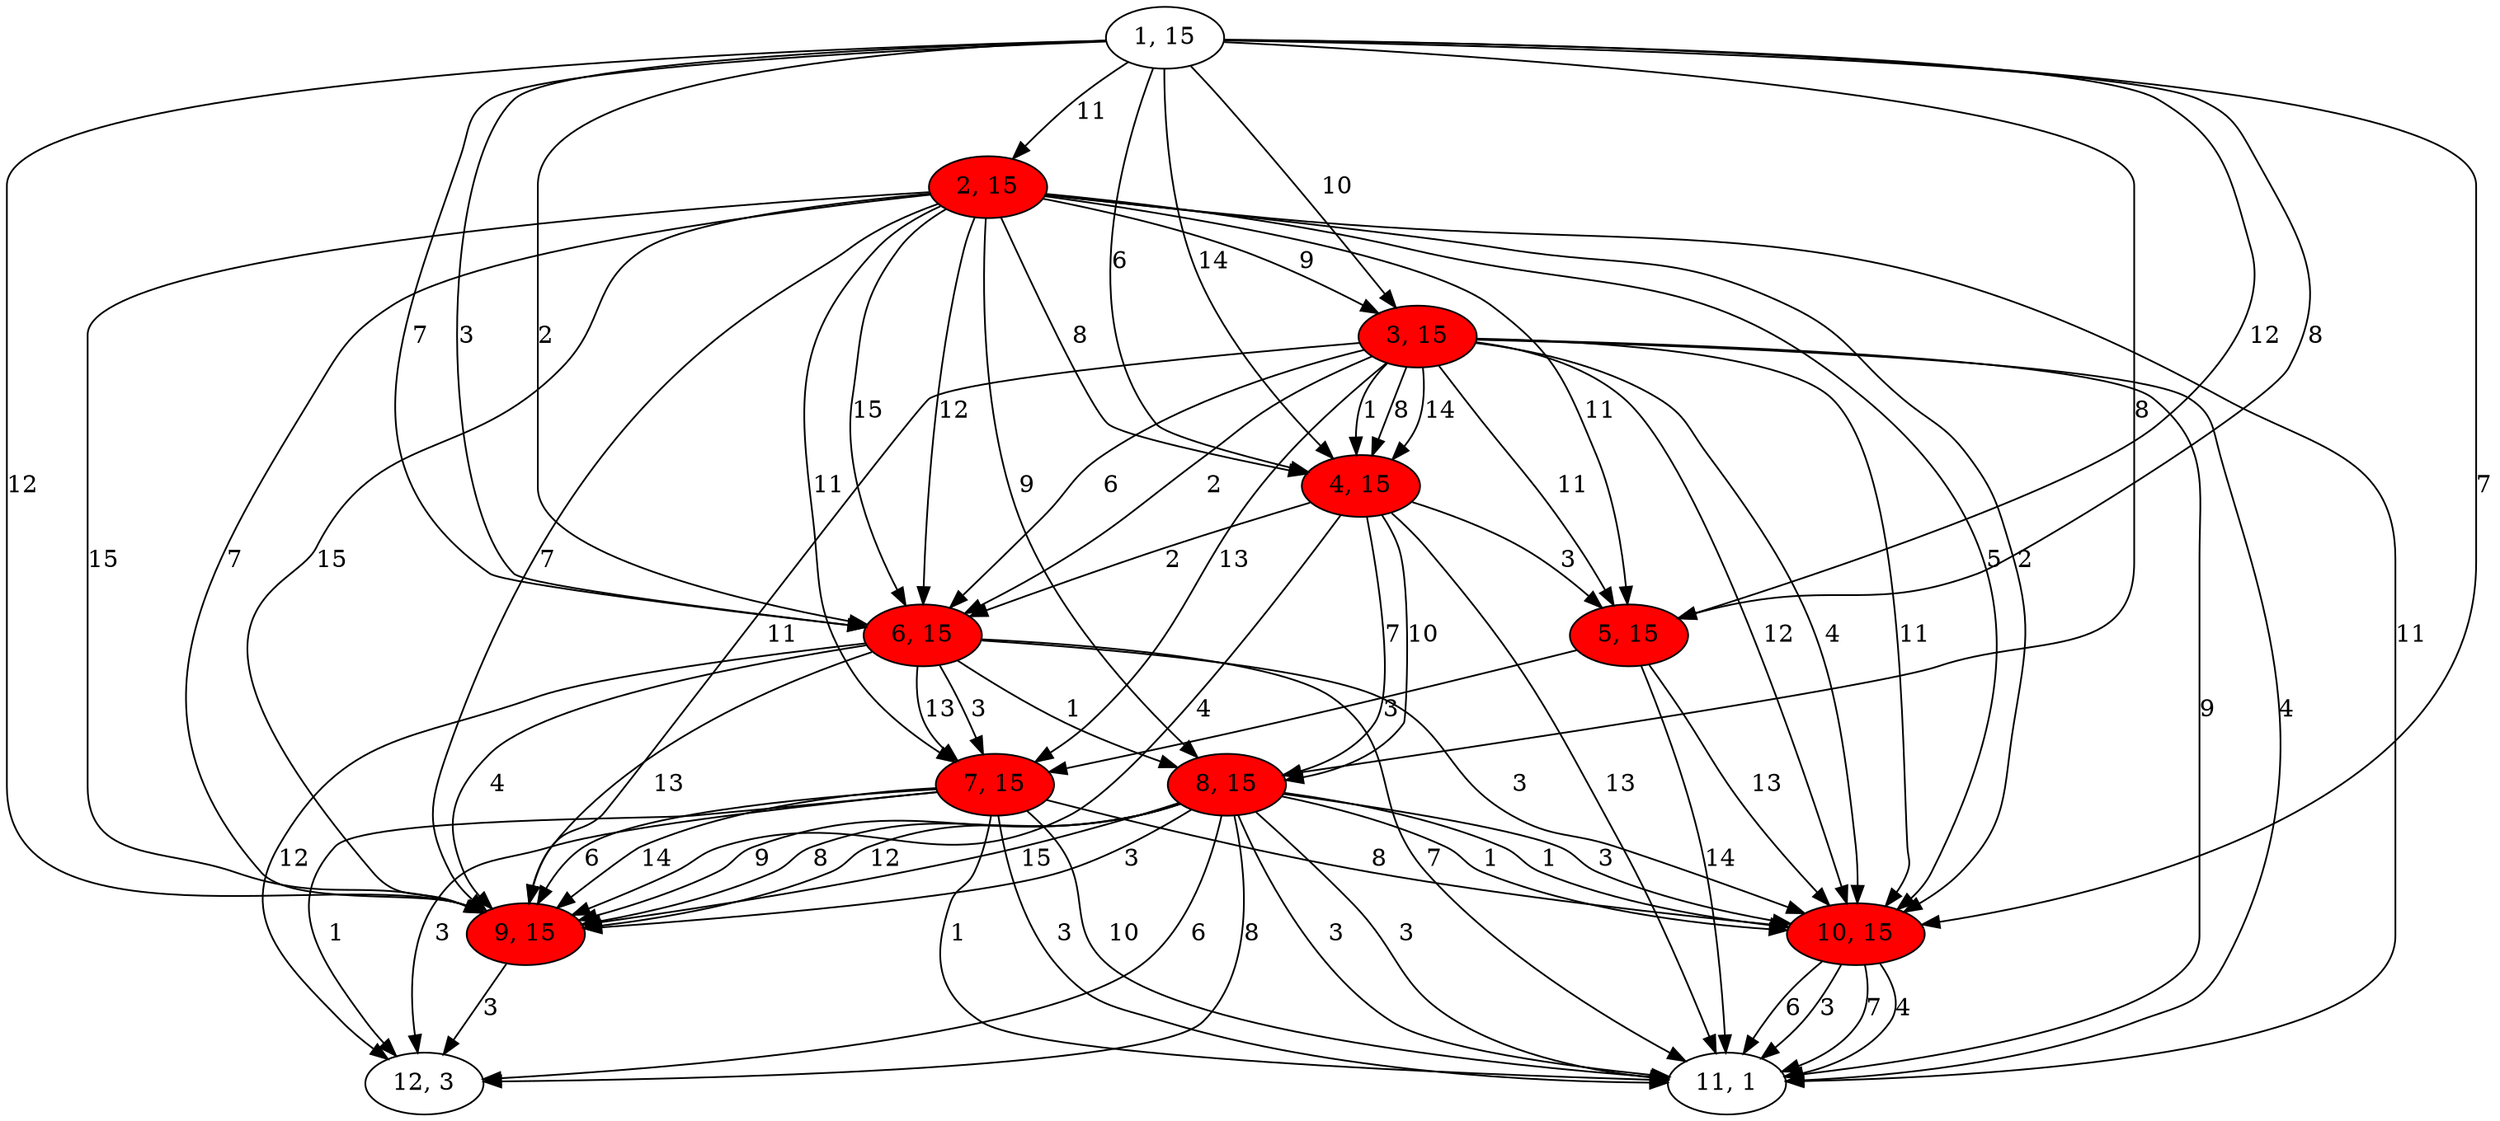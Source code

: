 digraph G{
1[label="1, 15"]
2[label="2, 15"]
3[label="3, 15"]
4[label="4, 15"]
5[label="5, 15"]
6[label="6, 15"]
7[label="7, 15"]
8[label="8, 15"]
9[label="9, 15"]
10[label="10, 15"]
11[label="11, 1"]
12[label="12, 3"]
1->9[label="12"]
1->6[label="3"]
1->5[label="12"]
1->10[label="7"]
1->6[label="2"]
1->6[label="7"]
1->8[label="8"]
1->3[label="10"]
1->4[label="6"]
1->5[label="8"]
1->4[label="14"]
1->2[label="11"]
2[style = filled,fillcolor=red]
2->9[label="7"]
2->9[label="15"]
2->7[label="11"]
2->10[label="5"]
2->9[label="7"]
2->5[label="11"]
2->6[label="15"]
2->10[label="2"]
2->8[label="9"]
2->4[label="8"]
2->11[label="11"]
2->9[label="15"]
2->6[label="12"]
2->3[label="9"]
3[style = filled,fillcolor=red]
3->9[label="11"]
3->4[label="1"]
3->4[label="8"]
3->6[label="2"]
3->6[label="6"]
3->11[label="9"]
3->10[label="11"]
3->4[label="14"]
3->10[label="12"]
3->10[label="4"]
3->7[label="13"]
3->11[label="4"]
3->5[label="11"]
4[style = filled,fillcolor=red]
4->5[label="3"]
4->8[label="7"]
4->9[label="4"]
4->11[label="13"]
4->6[label="2"]
4->8[label="10"]
5[style = filled,fillcolor=red]
5->10[label="13"]
5->11[label="14"]
5->7[label="3"]
6[style = filled,fillcolor=red]
6->12[label="12"]
6->8[label="1"]
6->7[label="13"]
6->11[label="7"]
6->9[label="4"]
6->9[label="13"]
6->10[label="3"]
6->7[label="3"]
7[style = filled,fillcolor=red]
7->10[label="8"]
7->11[label="10"]
7->9[label="6"]
7->9[label="14"]
7->12[label="1"]
7->12[label="3"]
7->11[label="1"]
7->11[label="3"]
8[style = filled,fillcolor=red]
8->9[label="8"]
8->11[label="3"]
8->10[label="1"]
8->12[label="8"]
8->9[label="12"]
8->9[label="15"]
8->11[label="3"]
8->10[label="3"]
8->9[label="3"]
8->12[label="6"]
8->10[label="1"]
8->9[label="9"]
9[style = filled,fillcolor=red]
9->12[label="3"]
10[style = filled,fillcolor=red]
10->11[label="7"]
10->11[label="4"]
10->11[label="6"]
10->11[label="3"]
}
